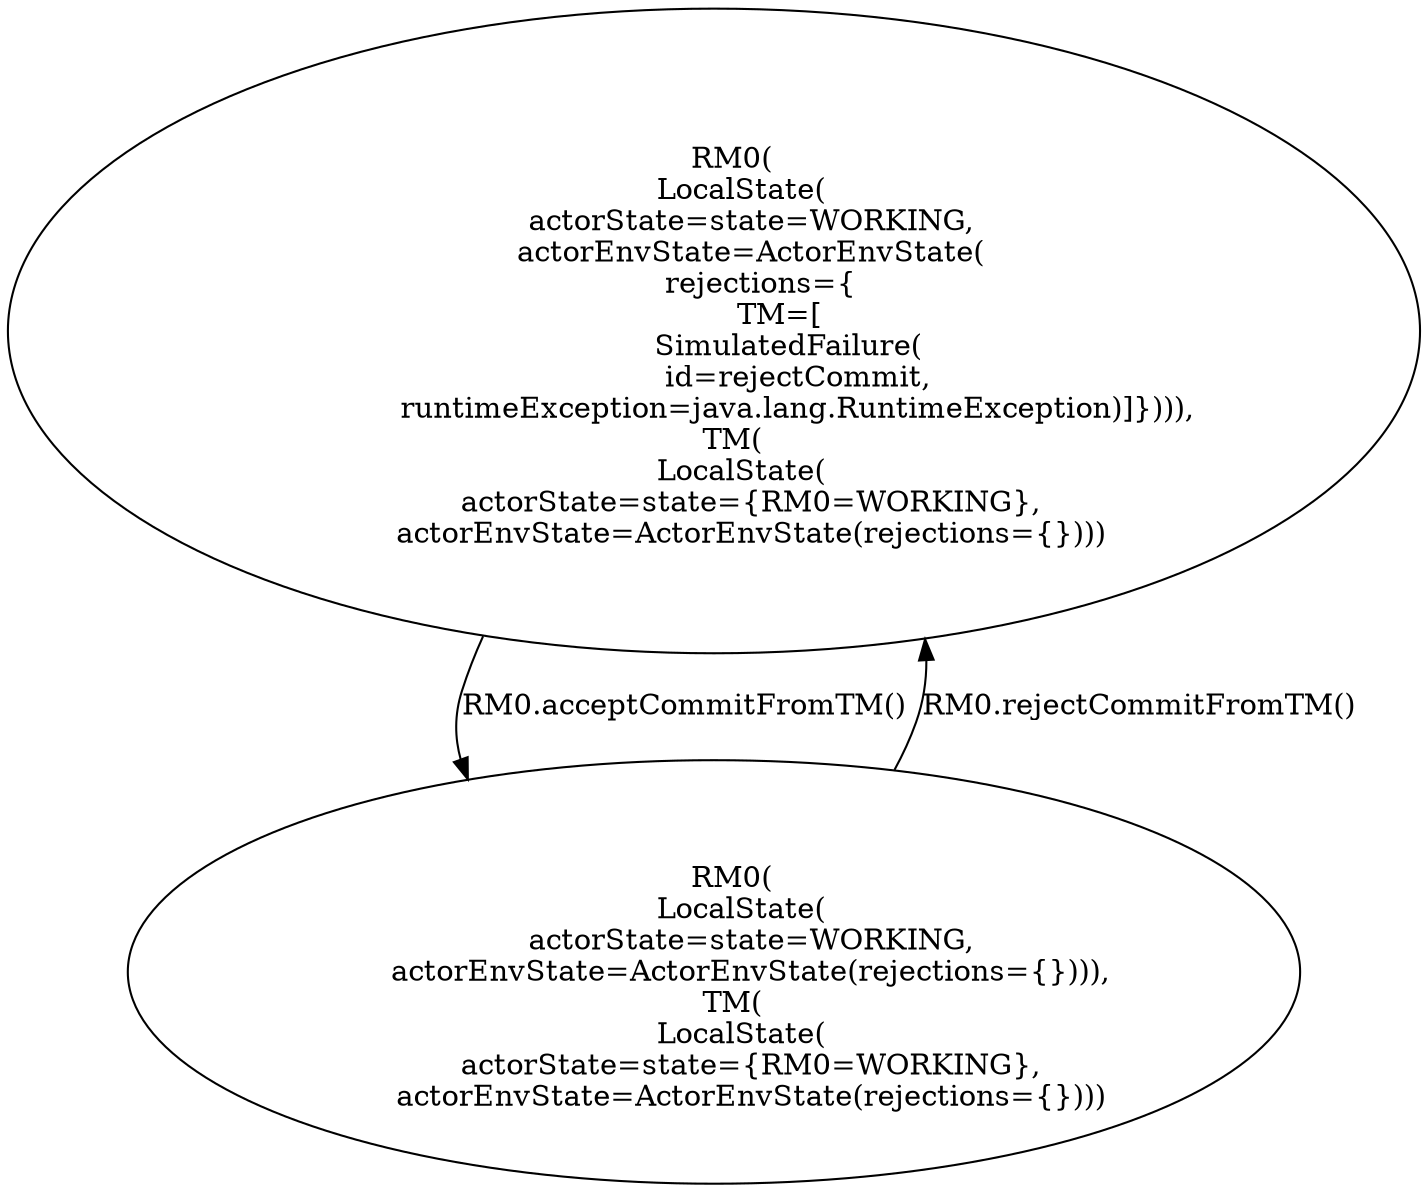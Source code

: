 digraph G {
  S_1 [ label="
    RM0(
      LocalState(
        actorState=state=WORKING,
        actorEnvState=ActorEnvState(
          rejections={
              TM=[
                SimulatedFailure(
                  id=rejectCommit,
                  runtimeException=java.lang.RuntimeException)]}))),
    TM(
      LocalState(
        actorState=state={RM0=WORKING},
        actorEnvState=ActorEnvState(rejections={})))"
  ];
  S_0 [ label="
    RM0(
      LocalState(
        actorState=state=WORKING,
        actorEnvState=ActorEnvState(rejections={}))),
    TM(
      LocalState(
        actorState=state={RM0=WORKING},
        actorEnvState=ActorEnvState(rejections={})))"
  ];
  S_0 -> S_1 [ label="RM0.rejectCommitFromTM()" ];
  S_1 -> S_0 [ label="RM0.acceptCommitFromTM()" ];
}
